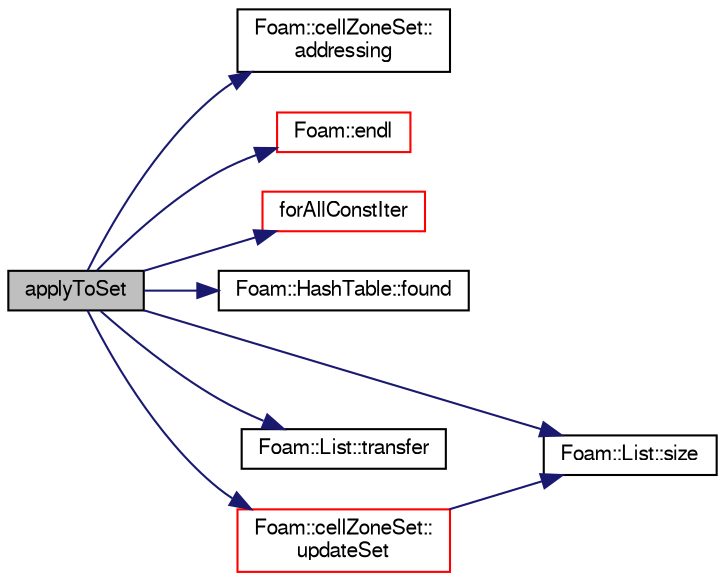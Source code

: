 digraph "applyToSet"
{
  bgcolor="transparent";
  edge [fontname="FreeSans",fontsize="10",labelfontname="FreeSans",labelfontsize="10"];
  node [fontname="FreeSans",fontsize="10",shape=record];
  rankdir="LR";
  Node654 [label="applyToSet",height=0.2,width=0.4,color="black", fillcolor="grey75", style="filled", fontcolor="black"];
  Node654 -> Node655 [color="midnightblue",fontsize="10",style="solid",fontname="FreeSans"];
  Node655 [label="Foam::cellZoneSet::\laddressing",height=0.2,width=0.4,color="black",URL="$a25442.html#abe4a52e464439857d1db72855d722d49"];
  Node654 -> Node656 [color="midnightblue",fontsize="10",style="solid",fontname="FreeSans"];
  Node656 [label="Foam::endl",height=0.2,width=0.4,color="red",URL="$a21124.html#a2db8fe02a0d3909e9351bb4275b23ce4",tooltip="Add newline and flush stream. "];
  Node654 -> Node658 [color="midnightblue",fontsize="10",style="solid",fontname="FreeSans"];
  Node658 [label="forAllConstIter",height=0.2,width=0.4,color="red",URL="$a38141.html#ae21e2836509b0fa7f7cedf6493b11b09"];
  Node654 -> Node958 [color="midnightblue",fontsize="10",style="solid",fontname="FreeSans"];
  Node958 [label="Foam::HashTable::found",height=0.2,width=0.4,color="black",URL="$a25702.html#a9a7a02c333e3e98344a1e5b891c4d985",tooltip="Return true if hashedEntry is found in table. "];
  Node654 -> Node753 [color="midnightblue",fontsize="10",style="solid",fontname="FreeSans"];
  Node753 [label="Foam::List::size",height=0.2,width=0.4,color="black",URL="$a25694.html#a8a5f6fa29bd4b500caf186f60245b384",tooltip="Override size to be inconsistent with allocated storage. "];
  Node654 -> Node959 [color="midnightblue",fontsize="10",style="solid",fontname="FreeSans"];
  Node959 [label="Foam::List::transfer",height=0.2,width=0.4,color="black",URL="$a25694.html#a25ad1d2084d16b234b0cf91c07e832c0",tooltip="Transfer the contents of the argument List into this list. "];
  Node654 -> Node960 [color="midnightblue",fontsize="10",style="solid",fontname="FreeSans"];
  Node960 [label="Foam::cellZoneSet::\lupdateSet",height=0.2,width=0.4,color="red",URL="$a25442.html#afc9e2e914d3928dd7281d2ac71452052",tooltip="Sort addressing and make cellSet part consistent with addressing. "];
  Node960 -> Node753 [color="midnightblue",fontsize="10",style="solid",fontname="FreeSans"];
}
